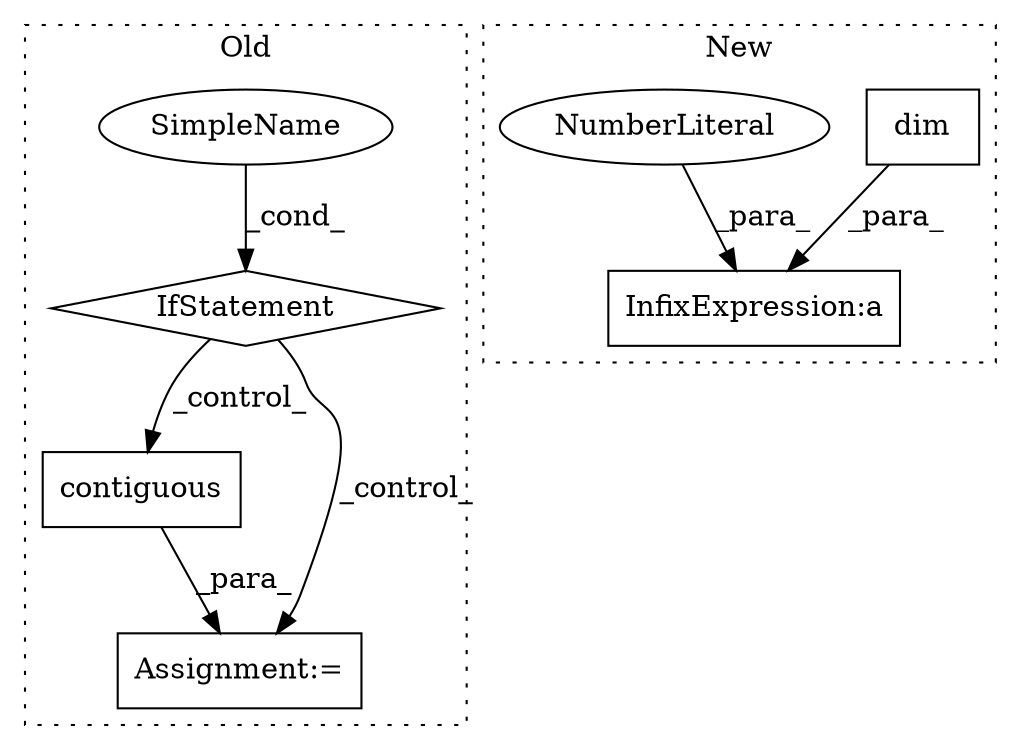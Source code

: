 digraph G {
subgraph cluster0 {
1 [label="contiguous" a="32" s="32802" l="12" shape="box"];
5 [label="IfStatement" a="25" s="32610,32636" l="4,2" shape="diamond"];
6 [label="SimpleName" a="42" s="" l="" shape="ellipse"];
7 [label="Assignment:=" a="7" s="32754" l="1" shape="box"];
label = "Old";
style="dotted";
}
subgraph cluster1 {
2 [label="dim" a="32" s="30378" l="5" shape="box"];
3 [label="InfixExpression:a" a="27" s="30383" l="3" shape="box"];
4 [label="NumberLiteral" a="34" s="30386" l="1" shape="ellipse"];
label = "New";
style="dotted";
}
1 -> 7 [label="_para_"];
2 -> 3 [label="_para_"];
4 -> 3 [label="_para_"];
5 -> 1 [label="_control_"];
5 -> 7 [label="_control_"];
6 -> 5 [label="_cond_"];
}